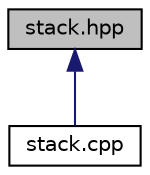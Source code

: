 digraph "stack.hpp"
{
 // LATEX_PDF_SIZE
  edge [fontname="Helvetica",fontsize="10",labelfontname="Helvetica",labelfontsize="10"];
  node [fontname="Helvetica",fontsize="10",shape=record];
  Node1 [label="stack.hpp",height=0.2,width=0.4,color="black", fillcolor="grey75", style="filled", fontcolor="black",tooltip="Stack management functionality."];
  Node1 -> Node2 [dir="back",color="midnightblue",fontsize="10",style="solid",fontname="Helvetica"];
  Node2 [label="stack.cpp",height=0.2,width=0.4,color="black", fillcolor="white", style="filled",URL="$d8/d87/stack_8cpp.html",tooltip="Stack management functionality."];
}
